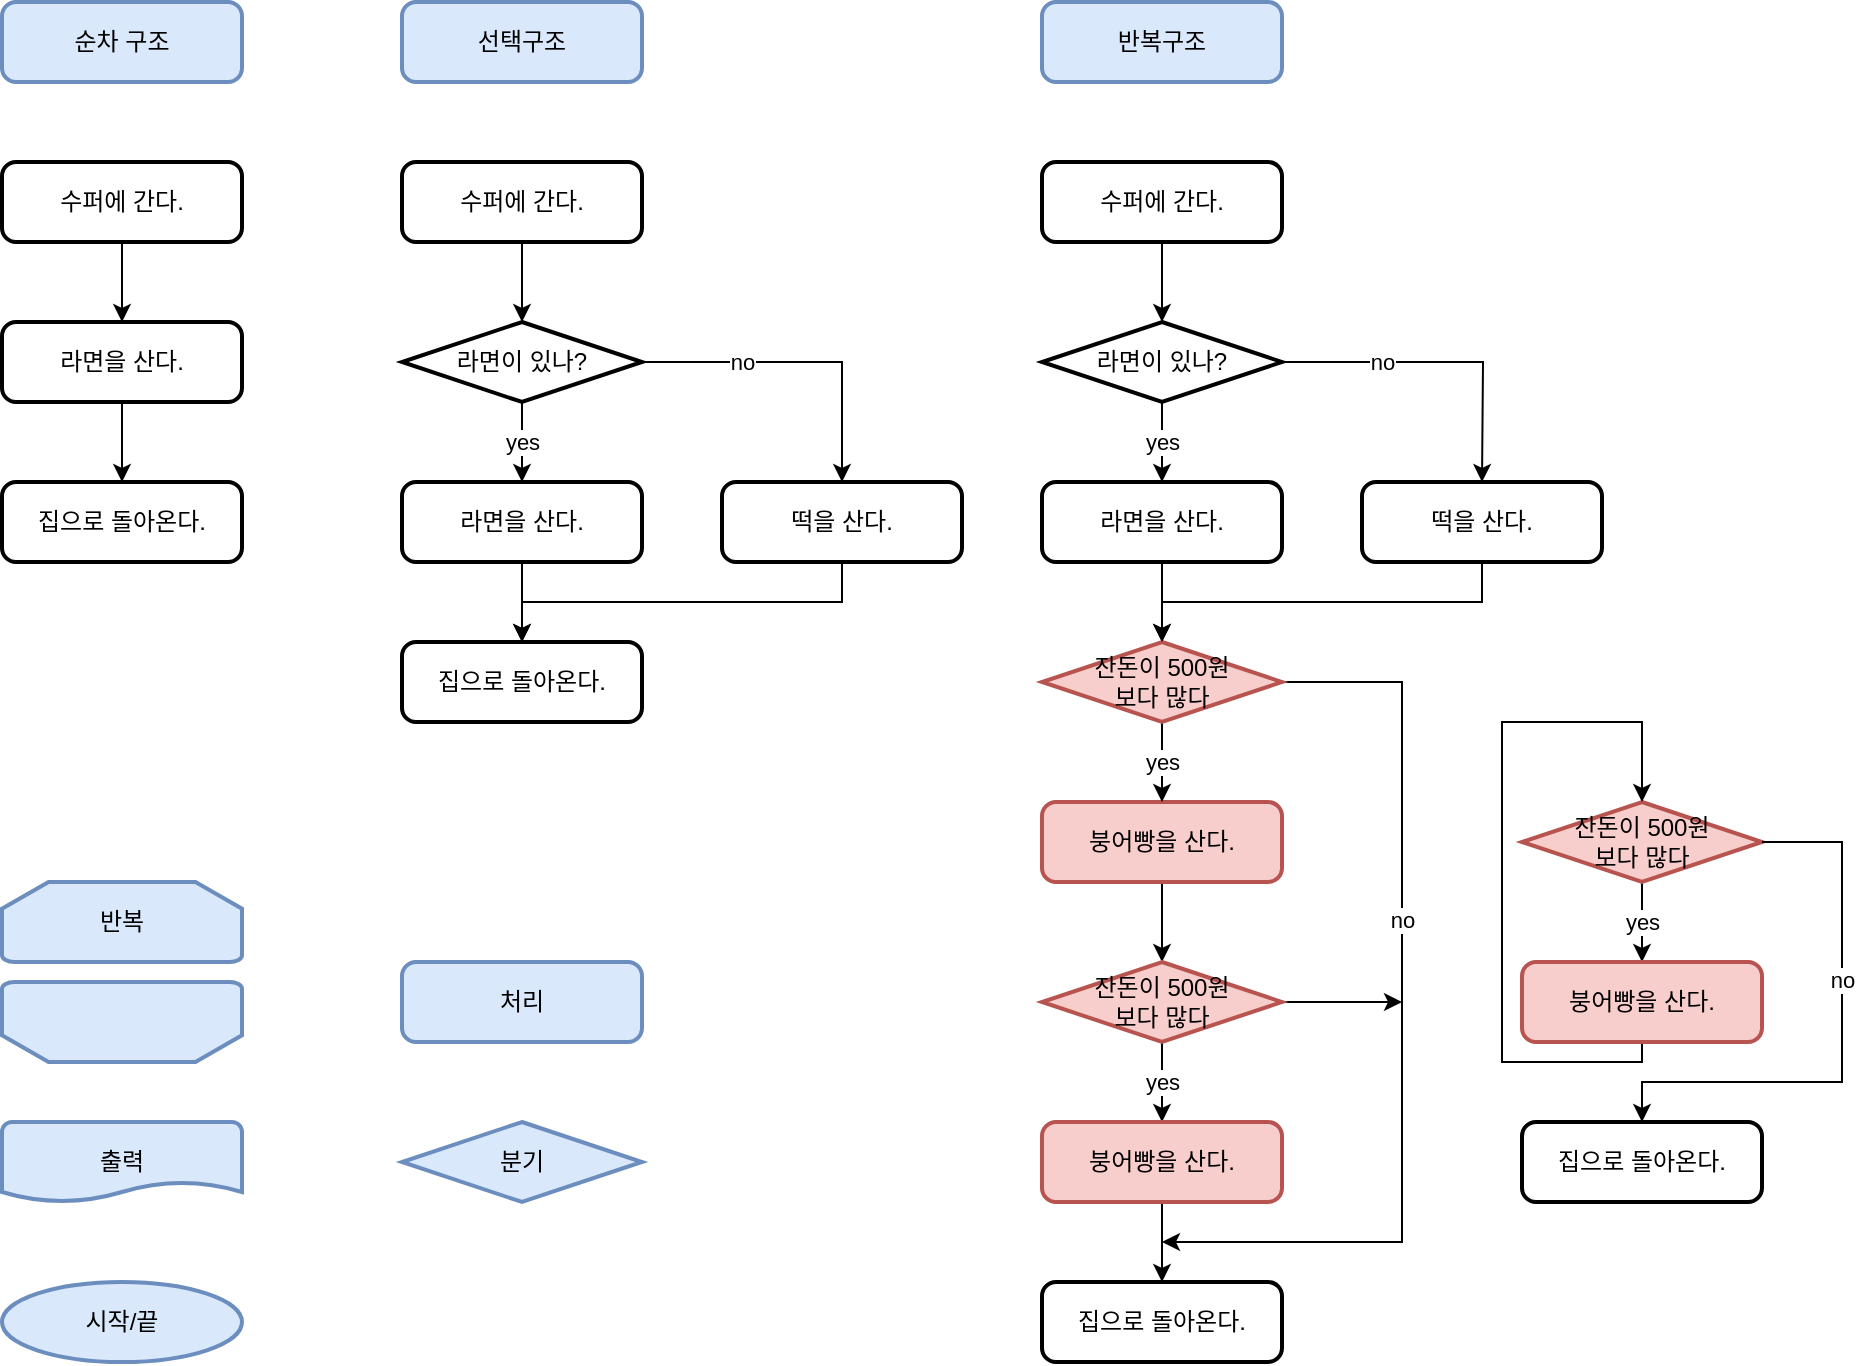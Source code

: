 <mxfile version="16.4.0" type="device"><diagram id="VbL6-Ow7rkY-hXvL3Y4D" name="페이지-1"><mxGraphModel dx="1933" dy="1531" grid="1" gridSize="10" guides="1" tooltips="1" connect="1" arrows="1" fold="1" page="1" pageScale="1" pageWidth="1169" pageHeight="1654" math="0" shadow="0"><root><mxCell id="0"/><mxCell id="1" parent="0"/><mxCell id="PZhpldbatmqGASBEHZ2A-23" value="" style="edgeStyle=orthogonalEdgeStyle;rounded=0;orthogonalLoop=1;jettySize=auto;html=1;" parent="1" source="PZhpldbatmqGASBEHZ2A-19" target="PZhpldbatmqGASBEHZ2A-20" edge="1"><mxGeometry relative="1" as="geometry"/></mxCell><mxCell id="PZhpldbatmqGASBEHZ2A-19" value="수퍼에 간다." style="rounded=1;whiteSpace=wrap;html=1;absoluteArcSize=1;arcSize=14;strokeWidth=2;" parent="1" vertex="1"><mxGeometry x="80" y="120" width="120" height="40" as="geometry"/></mxCell><mxCell id="PZhpldbatmqGASBEHZ2A-24" value="" style="edgeStyle=orthogonalEdgeStyle;rounded=0;orthogonalLoop=1;jettySize=auto;html=1;" parent="1" source="PZhpldbatmqGASBEHZ2A-20" target="PZhpldbatmqGASBEHZ2A-21" edge="1"><mxGeometry relative="1" as="geometry"/></mxCell><mxCell id="PZhpldbatmqGASBEHZ2A-20" value="라면을 산다." style="rounded=1;whiteSpace=wrap;html=1;absoluteArcSize=1;arcSize=14;strokeWidth=2;" parent="1" vertex="1"><mxGeometry x="80" y="200" width="120" height="40" as="geometry"/></mxCell><mxCell id="PZhpldbatmqGASBEHZ2A-21" value="집으로 돌아온다." style="rounded=1;whiteSpace=wrap;html=1;absoluteArcSize=1;arcSize=14;strokeWidth=2;" parent="1" vertex="1"><mxGeometry x="80" y="280" width="120" height="40" as="geometry"/></mxCell><mxCell id="PZhpldbatmqGASBEHZ2A-22" value="순차 구조" style="rounded=1;whiteSpace=wrap;html=1;absoluteArcSize=1;arcSize=14;strokeWidth=2;fillColor=#dae8fc;strokeColor=#6c8ebf;" parent="1" vertex="1"><mxGeometry x="80" y="40" width="120" height="40" as="geometry"/></mxCell><mxCell id="PZhpldbatmqGASBEHZ2A-27" value="" style="edgeStyle=orthogonalEdgeStyle;rounded=0;orthogonalLoop=1;jettySize=auto;html=1;" parent="1" source="PZhpldbatmqGASBEHZ2A-28" target="PZhpldbatmqGASBEHZ2A-29" edge="1"><mxGeometry relative="1" as="geometry"/></mxCell><mxCell id="PZhpldbatmqGASBEHZ2A-28" value="라면을 산다." style="rounded=1;whiteSpace=wrap;html=1;absoluteArcSize=1;arcSize=14;strokeWidth=2;" parent="1" vertex="1"><mxGeometry x="280" y="280" width="120" height="40" as="geometry"/></mxCell><mxCell id="PZhpldbatmqGASBEHZ2A-29" value="집으로 돌아온다." style="rounded=1;whiteSpace=wrap;html=1;absoluteArcSize=1;arcSize=14;strokeWidth=2;" parent="1" vertex="1"><mxGeometry x="280" y="360" width="120" height="40" as="geometry"/></mxCell><mxCell id="PZhpldbatmqGASBEHZ2A-30" value="선택구조" style="rounded=1;whiteSpace=wrap;html=1;absoluteArcSize=1;arcSize=14;strokeWidth=2;fillColor=#dae8fc;strokeColor=#6c8ebf;" parent="1" vertex="1"><mxGeometry x="280" y="40" width="120" height="40" as="geometry"/></mxCell><mxCell id="PZhpldbatmqGASBEHZ2A-38" value="" style="edgeStyle=orthogonalEdgeStyle;rounded=0;orthogonalLoop=1;jettySize=auto;html=1;" parent="1" source="PZhpldbatmqGASBEHZ2A-31" target="PZhpldbatmqGASBEHZ2A-33" edge="1"><mxGeometry relative="1" as="geometry"/></mxCell><mxCell id="PZhpldbatmqGASBEHZ2A-31" value="수퍼에 간다." style="rounded=1;whiteSpace=wrap;html=1;absoluteArcSize=1;arcSize=14;strokeWidth=2;" parent="1" vertex="1"><mxGeometry x="280" y="120" width="120" height="40" as="geometry"/></mxCell><mxCell id="PZhpldbatmqGASBEHZ2A-35" value="yes" style="edgeStyle=orthogonalEdgeStyle;rounded=0;orthogonalLoop=1;jettySize=auto;html=1;" parent="1" source="PZhpldbatmqGASBEHZ2A-33" target="PZhpldbatmqGASBEHZ2A-28" edge="1"><mxGeometry relative="1" as="geometry"><mxPoint as="offset"/></mxGeometry></mxCell><mxCell id="PZhpldbatmqGASBEHZ2A-37" value="no" style="edgeStyle=orthogonalEdgeStyle;rounded=0;orthogonalLoop=1;jettySize=auto;html=1;entryX=0.5;entryY=0;entryDx=0;entryDy=0;" parent="1" source="PZhpldbatmqGASBEHZ2A-33" target="PZhpldbatmqGASBEHZ2A-34" edge="1"><mxGeometry x="-0.375" relative="1" as="geometry"><mxPoint as="offset"/></mxGeometry></mxCell><mxCell id="PZhpldbatmqGASBEHZ2A-33" value="라면이 있나?" style="strokeWidth=2;html=1;shape=mxgraph.flowchart.decision;whiteSpace=wrap;" parent="1" vertex="1"><mxGeometry x="280" y="200" width="120" height="40" as="geometry"/></mxCell><mxCell id="PZhpldbatmqGASBEHZ2A-41" style="edgeStyle=orthogonalEdgeStyle;rounded=0;orthogonalLoop=1;jettySize=auto;html=1;entryX=0.5;entryY=0;entryDx=0;entryDy=0;" parent="1" source="PZhpldbatmqGASBEHZ2A-34" target="PZhpldbatmqGASBEHZ2A-29" edge="1"><mxGeometry relative="1" as="geometry"><Array as="points"><mxPoint x="500" y="340"/><mxPoint x="340" y="340"/></Array></mxGeometry></mxCell><mxCell id="PZhpldbatmqGASBEHZ2A-34" value="떡을 산다." style="rounded=1;whiteSpace=wrap;html=1;absoluteArcSize=1;arcSize=14;strokeWidth=2;" parent="1" vertex="1"><mxGeometry x="440" y="280" width="120" height="40" as="geometry"/></mxCell><mxCell id="PZhpldbatmqGASBEHZ2A-43" value="반복구조" style="rounded=1;whiteSpace=wrap;html=1;absoluteArcSize=1;arcSize=14;strokeWidth=2;fillColor=#dae8fc;strokeColor=#6c8ebf;" parent="1" vertex="1"><mxGeometry x="600" y="40" width="120" height="40" as="geometry"/></mxCell><mxCell id="PZhpldbatmqGASBEHZ2A-57" value="" style="edgeStyle=orthogonalEdgeStyle;rounded=0;orthogonalLoop=1;jettySize=auto;html=1;" parent="1" source="PZhpldbatmqGASBEHZ2A-45" target="PZhpldbatmqGASBEHZ2A-54" edge="1"><mxGeometry relative="1" as="geometry"/></mxCell><mxCell id="PZhpldbatmqGASBEHZ2A-45" value="라면을 산다." style="rounded=1;whiteSpace=wrap;html=1;absoluteArcSize=1;arcSize=14;strokeWidth=2;" parent="1" vertex="1"><mxGeometry x="600" y="280" width="120" height="40" as="geometry"/></mxCell><mxCell id="PZhpldbatmqGASBEHZ2A-60" value="" style="edgeStyle=orthogonalEdgeStyle;rounded=0;orthogonalLoop=1;jettySize=auto;html=1;fillColor=#f8cecc;strokeColor=#000000;" parent="1" source="PZhpldbatmqGASBEHZ2A-46" edge="1"><mxGeometry relative="1" as="geometry"><mxPoint x="660" y="520" as="targetPoint"/></mxGeometry></mxCell><mxCell id="PZhpldbatmqGASBEHZ2A-46" value="붕어빵을 산다." style="rounded=1;whiteSpace=wrap;html=1;absoluteArcSize=1;arcSize=14;strokeWidth=2;fillColor=#f8cecc;strokeColor=#b85450;" parent="1" vertex="1"><mxGeometry x="600" y="440" width="120" height="40" as="geometry"/></mxCell><mxCell id="PZhpldbatmqGASBEHZ2A-47" value="" style="edgeStyle=orthogonalEdgeStyle;rounded=0;orthogonalLoop=1;jettySize=auto;html=1;" parent="1" source="PZhpldbatmqGASBEHZ2A-48" target="PZhpldbatmqGASBEHZ2A-51" edge="1"><mxGeometry relative="1" as="geometry"/></mxCell><mxCell id="PZhpldbatmqGASBEHZ2A-48" value="수퍼에 간다." style="rounded=1;whiteSpace=wrap;html=1;absoluteArcSize=1;arcSize=14;strokeWidth=2;" parent="1" vertex="1"><mxGeometry x="600" y="120" width="120" height="40" as="geometry"/></mxCell><mxCell id="PZhpldbatmqGASBEHZ2A-49" value="yes" style="edgeStyle=orthogonalEdgeStyle;rounded=0;orthogonalLoop=1;jettySize=auto;html=1;" parent="1" source="PZhpldbatmqGASBEHZ2A-51" target="PZhpldbatmqGASBEHZ2A-45" edge="1"><mxGeometry relative="1" as="geometry"><mxPoint as="offset"/></mxGeometry></mxCell><mxCell id="PZhpldbatmqGASBEHZ2A-50" value="no" style="edgeStyle=orthogonalEdgeStyle;rounded=0;orthogonalLoop=1;jettySize=auto;html=1;entryX=0.5;entryY=0;entryDx=0;entryDy=0;" parent="1" source="PZhpldbatmqGASBEHZ2A-51" edge="1"><mxGeometry x="-0.375" relative="1" as="geometry"><mxPoint as="offset"/><mxPoint x="820" y="280" as="targetPoint"/></mxGeometry></mxCell><mxCell id="PZhpldbatmqGASBEHZ2A-51" value="라면이 있나?" style="strokeWidth=2;html=1;shape=mxgraph.flowchart.decision;whiteSpace=wrap;" parent="1" vertex="1"><mxGeometry x="600" y="200" width="120" height="40" as="geometry"/></mxCell><mxCell id="PZhpldbatmqGASBEHZ2A-59" value="yes" style="edgeStyle=orthogonalEdgeStyle;rounded=0;orthogonalLoop=1;jettySize=auto;html=1;fillColor=#f8cecc;strokeColor=#000000;" parent="1" source="PZhpldbatmqGASBEHZ2A-54" target="PZhpldbatmqGASBEHZ2A-46" edge="1"><mxGeometry relative="1" as="geometry"/></mxCell><mxCell id="PZhpldbatmqGASBEHZ2A-66" value="no" style="edgeStyle=orthogonalEdgeStyle;rounded=0;orthogonalLoop=1;jettySize=auto;html=1;entryX=0.5;entryY=0;entryDx=0;entryDy=0;exitX=1;exitY=0.5;exitDx=0;exitDy=0;exitPerimeter=0;" parent="1" source="PZhpldbatmqGASBEHZ2A-54" edge="1"><mxGeometry x="-0.222" relative="1" as="geometry"><mxPoint x="720" y="460" as="sourcePoint"/><mxPoint x="660" y="660" as="targetPoint"/><Array as="points"><mxPoint x="780" y="380"/><mxPoint x="780" y="660"/></Array><mxPoint as="offset"/></mxGeometry></mxCell><mxCell id="PZhpldbatmqGASBEHZ2A-54" value="잔돈이 500원 &lt;br&gt;보다 많다" style="strokeWidth=2;html=1;shape=mxgraph.flowchart.decision;whiteSpace=wrap;fillColor=#f8cecc;strokeColor=#b85450;" parent="1" vertex="1"><mxGeometry x="600" y="360" width="120" height="40" as="geometry"/></mxCell><mxCell id="PZhpldbatmqGASBEHZ2A-64" style="edgeStyle=orthogonalEdgeStyle;rounded=0;orthogonalLoop=1;jettySize=auto;html=1;entryX=0.5;entryY=0;entryDx=0;entryDy=0;entryPerimeter=0;" parent="1" source="PZhpldbatmqGASBEHZ2A-63" target="PZhpldbatmqGASBEHZ2A-54" edge="1"><mxGeometry relative="1" as="geometry"><Array as="points"><mxPoint x="820" y="340"/><mxPoint x="660" y="340"/></Array></mxGeometry></mxCell><mxCell id="PZhpldbatmqGASBEHZ2A-63" value="떡을 산다." style="rounded=1;whiteSpace=wrap;html=1;absoluteArcSize=1;arcSize=14;strokeWidth=2;" parent="1" vertex="1"><mxGeometry x="760" y="280" width="120" height="40" as="geometry"/></mxCell><mxCell id="PZhpldbatmqGASBEHZ2A-71" value="yes" style="edgeStyle=orthogonalEdgeStyle;rounded=0;orthogonalLoop=1;jettySize=auto;html=1;fillColor=#f8cecc;strokeColor=#000000;" parent="1" source="PZhpldbatmqGASBEHZ2A-67" target="PZhpldbatmqGASBEHZ2A-69" edge="1"><mxGeometry relative="1" as="geometry"/></mxCell><mxCell id="PZhpldbatmqGASBEHZ2A-75" style="edgeStyle=orthogonalEdgeStyle;rounded=0;orthogonalLoop=1;jettySize=auto;html=1;" parent="1" source="PZhpldbatmqGASBEHZ2A-67" edge="1"><mxGeometry relative="1" as="geometry"><mxPoint x="780" y="540" as="targetPoint"/></mxGeometry></mxCell><mxCell id="PZhpldbatmqGASBEHZ2A-67" value="잔돈이 500원&lt;br&gt;보다&amp;nbsp;많다" style="strokeWidth=2;html=1;shape=mxgraph.flowchart.decision;whiteSpace=wrap;fillColor=#f8cecc;strokeColor=#b85450;" parent="1" vertex="1"><mxGeometry x="600" y="520" width="120" height="40" as="geometry"/></mxCell><mxCell id="PZhpldbatmqGASBEHZ2A-73" value="" style="edgeStyle=orthogonalEdgeStyle;rounded=0;orthogonalLoop=1;jettySize=auto;html=1;" parent="1" source="PZhpldbatmqGASBEHZ2A-69" target="PZhpldbatmqGASBEHZ2A-72" edge="1"><mxGeometry relative="1" as="geometry"/></mxCell><mxCell id="PZhpldbatmqGASBEHZ2A-69" value="붕어빵을 산다." style="rounded=1;whiteSpace=wrap;html=1;absoluteArcSize=1;arcSize=14;strokeWidth=2;fillColor=#f8cecc;strokeColor=#b85450;" parent="1" vertex="1"><mxGeometry x="600" y="600" width="120" height="40" as="geometry"/></mxCell><mxCell id="PZhpldbatmqGASBEHZ2A-72" value="집으로 돌아온다." style="rounded=1;whiteSpace=wrap;html=1;absoluteArcSize=1;arcSize=14;strokeWidth=2;" parent="1" vertex="1"><mxGeometry x="600" y="680" width="120" height="40" as="geometry"/></mxCell><mxCell id="PZhpldbatmqGASBEHZ2A-76" value="yes" style="edgeStyle=orthogonalEdgeStyle;rounded=0;orthogonalLoop=1;jettySize=auto;html=1;fillColor=#f8cecc;strokeColor=default;" parent="1" source="PZhpldbatmqGASBEHZ2A-77" target="PZhpldbatmqGASBEHZ2A-79" edge="1"><mxGeometry relative="1" as="geometry"/></mxCell><mxCell id="PZhpldbatmqGASBEHZ2A-77" value="잔돈이 500원&lt;br&gt;보다&amp;nbsp;많다" style="strokeWidth=2;html=1;shape=mxgraph.flowchart.decision;whiteSpace=wrap;fillColor=#f8cecc;strokeColor=#b85450;" parent="1" vertex="1"><mxGeometry x="840" y="440" width="120" height="40" as="geometry"/></mxCell><mxCell id="PZhpldbatmqGASBEHZ2A-82" style="edgeStyle=orthogonalEdgeStyle;rounded=0;orthogonalLoop=1;jettySize=auto;html=1;entryX=0.5;entryY=0;entryDx=0;entryDy=0;entryPerimeter=0;" parent="1" source="PZhpldbatmqGASBEHZ2A-79" target="PZhpldbatmqGASBEHZ2A-77" edge="1"><mxGeometry relative="1" as="geometry"><mxPoint x="820" y="390" as="targetPoint"/><Array as="points"><mxPoint x="900" y="570"/><mxPoint x="830" y="570"/><mxPoint x="830" y="400"/><mxPoint x="900" y="400"/></Array></mxGeometry></mxCell><mxCell id="PZhpldbatmqGASBEHZ2A-79" value="붕어빵을 산다." style="rounded=1;whiteSpace=wrap;html=1;absoluteArcSize=1;arcSize=14;strokeWidth=2;fillColor=#f8cecc;strokeColor=#b85450;" parent="1" vertex="1"><mxGeometry x="840" y="520" width="120" height="40" as="geometry"/></mxCell><mxCell id="PZhpldbatmqGASBEHZ2A-80" value="집으로 돌아온다." style="rounded=1;whiteSpace=wrap;html=1;absoluteArcSize=1;arcSize=14;strokeWidth=2;" parent="1" vertex="1"><mxGeometry x="840" y="600" width="120" height="40" as="geometry"/></mxCell><mxCell id="PZhpldbatmqGASBEHZ2A-81" value="no" style="edgeStyle=orthogonalEdgeStyle;rounded=0;orthogonalLoop=1;jettySize=auto;html=1;exitX=1;exitY=0.5;exitDx=0;exitDy=0;exitPerimeter=0;entryX=0.5;entryY=0;entryDx=0;entryDy=0;" parent="1" source="PZhpldbatmqGASBEHZ2A-77" target="PZhpldbatmqGASBEHZ2A-80" edge="1"><mxGeometry x="-0.222" relative="1" as="geometry"><mxPoint x="1010" y="390" as="sourcePoint"/><mxPoint x="900" y="580" as="targetPoint"/><Array as="points"><mxPoint x="1000" y="460"/><mxPoint x="1000" y="580"/><mxPoint x="900" y="580"/></Array><mxPoint as="offset"/></mxGeometry></mxCell><mxCell id="i_i6WFTJtY1lf0Z07SMw-3" value="분기" style="strokeWidth=2;html=1;shape=mxgraph.flowchart.decision;whiteSpace=wrap;fillColor=#dae8fc;strokeColor=#6c8ebf;" vertex="1" parent="1"><mxGeometry x="280" y="600" width="120" height="40" as="geometry"/></mxCell><mxCell id="i_i6WFTJtY1lf0Z07SMw-4" value="반복" style="strokeWidth=2;html=1;shape=mxgraph.flowchart.loop_limit;whiteSpace=wrap;fillColor=#dae8fc;strokeColor=#6c8ebf;" vertex="1" parent="1"><mxGeometry x="80" y="480" width="120" height="40" as="geometry"/></mxCell><mxCell id="i_i6WFTJtY1lf0Z07SMw-5" value="출력" style="strokeWidth=2;html=1;shape=mxgraph.flowchart.document2;whiteSpace=wrap;size=0.25;fillColor=#dae8fc;strokeColor=#6c8ebf;" vertex="1" parent="1"><mxGeometry x="80" y="600" width="120" height="40" as="geometry"/></mxCell><mxCell id="i_i6WFTJtY1lf0Z07SMw-6" value="시작/끝" style="strokeWidth=2;html=1;shape=mxgraph.flowchart.start_1;whiteSpace=wrap;fillColor=#dae8fc;strokeColor=#6c8ebf;" vertex="1" parent="1"><mxGeometry x="80" y="680" width="120" height="40" as="geometry"/></mxCell><mxCell id="i_i6WFTJtY1lf0Z07SMw-7" value="처리" style="rounded=1;whiteSpace=wrap;html=1;absoluteArcSize=1;arcSize=14;strokeWidth=2;fillColor=#dae8fc;strokeColor=#6c8ebf;" vertex="1" parent="1"><mxGeometry x="280" y="520" width="120" height="40" as="geometry"/></mxCell><mxCell id="i_i6WFTJtY1lf0Z07SMw-8" value="" style="strokeWidth=2;html=1;shape=mxgraph.flowchart.loop_limit;whiteSpace=wrap;rotation=-180;fillColor=#dae8fc;strokeColor=#6c8ebf;" vertex="1" parent="1"><mxGeometry x="80" y="530" width="120" height="40" as="geometry"/></mxCell></root></mxGraphModel></diagram></mxfile>